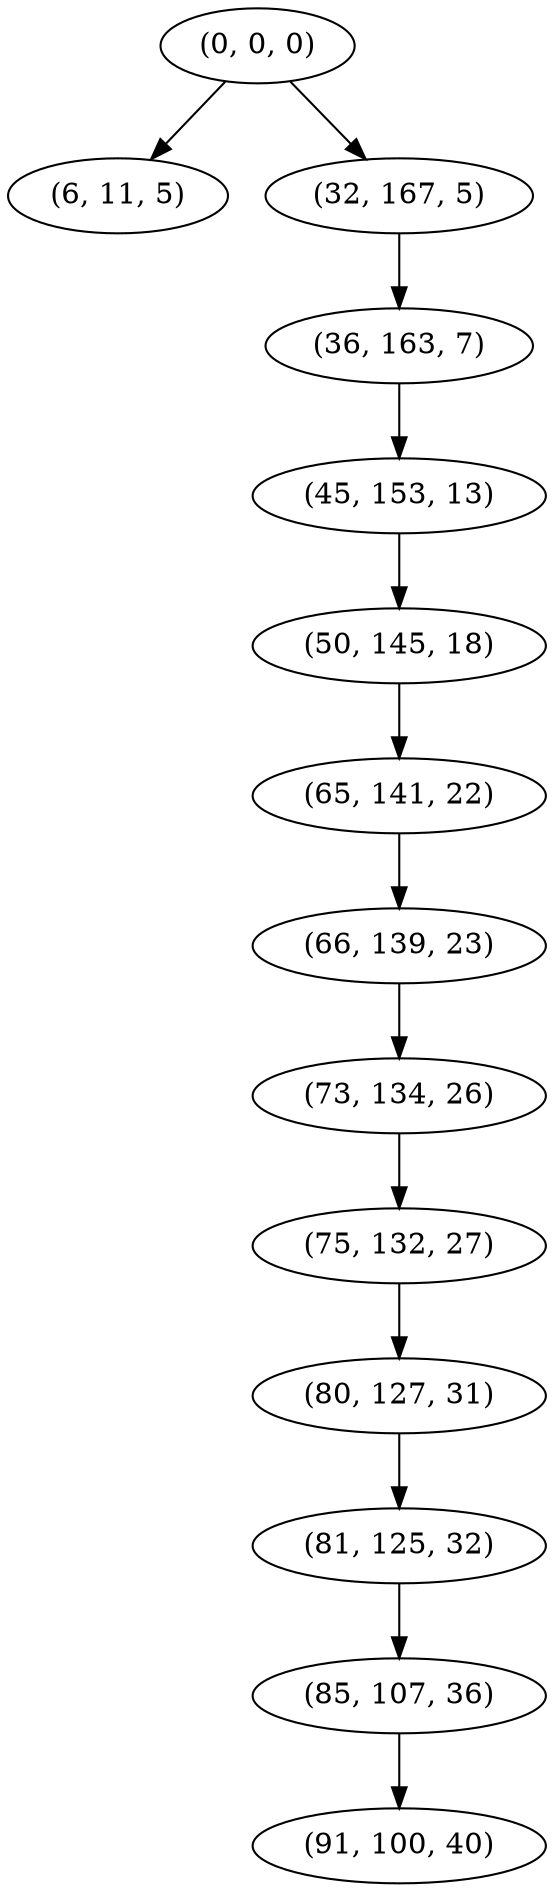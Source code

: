 digraph tree {
    "(0, 0, 0)";
    "(6, 11, 5)";
    "(32, 167, 5)";
    "(36, 163, 7)";
    "(45, 153, 13)";
    "(50, 145, 18)";
    "(65, 141, 22)";
    "(66, 139, 23)";
    "(73, 134, 26)";
    "(75, 132, 27)";
    "(80, 127, 31)";
    "(81, 125, 32)";
    "(85, 107, 36)";
    "(91, 100, 40)";
    "(0, 0, 0)" -> "(6, 11, 5)";
    "(0, 0, 0)" -> "(32, 167, 5)";
    "(32, 167, 5)" -> "(36, 163, 7)";
    "(36, 163, 7)" -> "(45, 153, 13)";
    "(45, 153, 13)" -> "(50, 145, 18)";
    "(50, 145, 18)" -> "(65, 141, 22)";
    "(65, 141, 22)" -> "(66, 139, 23)";
    "(66, 139, 23)" -> "(73, 134, 26)";
    "(73, 134, 26)" -> "(75, 132, 27)";
    "(75, 132, 27)" -> "(80, 127, 31)";
    "(80, 127, 31)" -> "(81, 125, 32)";
    "(81, 125, 32)" -> "(85, 107, 36)";
    "(85, 107, 36)" -> "(91, 100, 40)";
}

